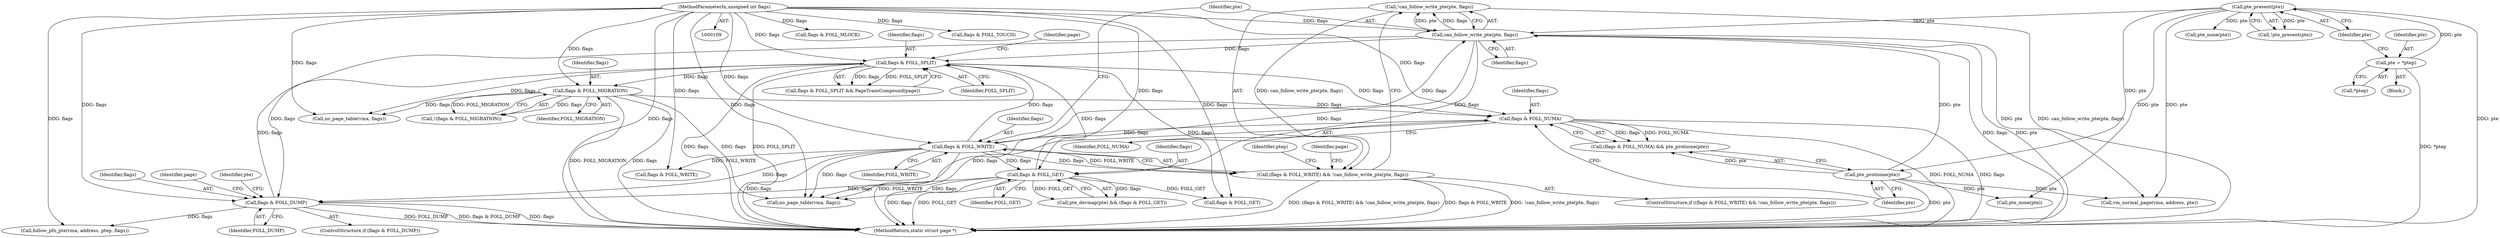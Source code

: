 digraph "0_linux_19be0eaffa3ac7d8eb6784ad9bdbc7d67ed8e619_0@API" {
"1000198" [label="(Call,!can_follow_write_pte(pte, flags))"];
"1000199" [label="(Call,can_follow_write_pte(pte, flags))"];
"1000190" [label="(Call,pte_protnone(pte))"];
"1000153" [label="(Call,pte_present(pte))"];
"1000147" [label="(Call,pte = *ptep)"];
"1000195" [label="(Call,flags & FOLL_WRITE)"];
"1000187" [label="(Call,flags & FOLL_NUMA)"];
"1000282" [label="(Call,flags & FOLL_SPLIT)"];
"1000221" [label="(Call,flags & FOLL_GET)"];
"1000113" [label="(MethodParameterIn,unsigned int flags)"];
"1000246" [label="(Call,flags & FOLL_DUMP)"];
"1000160" [label="(Call,flags & FOLL_MIGRATION)"];
"1000194" [label="(Call,(flags & FOLL_WRITE) && !can_follow_write_pte(pte, flags))"];
"1000197" [label="(Identifier,FOLL_WRITE)"];
"1000348" [label="(Call,flags & FOLL_MLOCK)"];
"1000188" [label="(Identifier,flags)"];
"1000326" [label="(Call,flags & FOLL_TOUCH)"];
"1000198" [label="(Call,!can_follow_write_pte(pte, flags))"];
"1000196" [label="(Identifier,flags)"];
"1000247" [label="(Identifier,flags)"];
"1000221" [label="(Call,flags & FOLL_GET)"];
"1000246" [label="(Call,flags & FOLL_DUMP)"];
"1000281" [label="(Call,flags & FOLL_SPLIT && PageTransCompound(page))"];
"1000311" [label="(Call,flags & FOLL_GET)"];
"1000186" [label="(Call,(flags & FOLL_NUMA) && pte_protnone(pte))"];
"1000191" [label="(Identifier,pte)"];
"1000223" [label="(Identifier,FOLL_GET)"];
"1000194" [label="(Call,(flags & FOLL_WRITE) && !can_follow_write_pte(pte, flags))"];
"1000386" [label="(Call,pte_none(pte))"];
"1000270" [label="(Call,follow_pfn_pte(vma, address, ptep, flags))"];
"1000332" [label="(Call,flags & FOLL_WRITE)"];
"1000222" [label="(Identifier,flags)"];
"1000284" [label="(Identifier,FOLL_SPLIT)"];
"1000248" [label="(Identifier,FOLL_DUMP)"];
"1000204" [label="(Identifier,ptep)"];
"1000210" [label="(Call,vm_normal_page(vma, address, pte))"];
"1000165" [label="(Call,pte_none(pte))"];
"1000189" [label="(Identifier,FOLL_NUMA)"];
"1000286" [label="(Identifier,page)"];
"1000113" [label="(MethodParameterIn,unsigned int flags)"];
"1000251" [label="(Identifier,page)"];
"1000190" [label="(Call,pte_protnone(pte))"];
"1000161" [label="(Identifier,flags)"];
"1000136" [label="(Call,no_page_table(vma, flags))"];
"1000148" [label="(Identifier,pte)"];
"1000147" [label="(Call,pte = *ptep)"];
"1000160" [label="(Call,flags & FOLL_MIGRATION)"];
"1000391" [label="(Call,no_page_table(vma, flags))"];
"1000200" [label="(Identifier,pte)"];
"1000245" [label="(ControlStructure,if (flags & FOLL_DUMP))"];
"1000153" [label="(Call,pte_present(pte))"];
"1000159" [label="(Call,!(flags & FOLL_MIGRATION))"];
"1000187" [label="(Call,flags & FOLL_NUMA)"];
"1000162" [label="(Identifier,FOLL_MIGRATION)"];
"1000282" [label="(Call,flags & FOLL_SPLIT)"];
"1000149" [label="(Call,*ptep)"];
"1000195" [label="(Call,flags & FOLL_WRITE)"];
"1000201" [label="(Identifier,flags)"];
"1000154" [label="(Identifier,pte)"];
"1000283" [label="(Identifier,flags)"];
"1000152" [label="(Call,!pte_present(pte))"];
"1000114" [label="(Block,)"];
"1000218" [label="(Call,pte_devmap(pte) && (flags & FOLL_GET))"];
"1000209" [label="(Identifier,page)"];
"1000394" [label="(MethodReturn,static struct page *)"];
"1000259" [label="(Identifier,pte)"];
"1000199" [label="(Call,can_follow_write_pte(pte, flags))"];
"1000193" [label="(ControlStructure,if ((flags & FOLL_WRITE) && !can_follow_write_pte(pte, flags)))"];
"1000198" -> "1000194"  [label="AST: "];
"1000198" -> "1000199"  [label="CFG: "];
"1000199" -> "1000198"  [label="AST: "];
"1000194" -> "1000198"  [label="CFG: "];
"1000198" -> "1000394"  [label="DDG: can_follow_write_pte(pte, flags)"];
"1000198" -> "1000194"  [label="DDG: can_follow_write_pte(pte, flags)"];
"1000199" -> "1000198"  [label="DDG: pte"];
"1000199" -> "1000198"  [label="DDG: flags"];
"1000199" -> "1000201"  [label="CFG: "];
"1000200" -> "1000199"  [label="AST: "];
"1000201" -> "1000199"  [label="AST: "];
"1000199" -> "1000394"  [label="DDG: flags"];
"1000199" -> "1000394"  [label="DDG: pte"];
"1000190" -> "1000199"  [label="DDG: pte"];
"1000153" -> "1000199"  [label="DDG: pte"];
"1000195" -> "1000199"  [label="DDG: flags"];
"1000113" -> "1000199"  [label="DDG: flags"];
"1000199" -> "1000210"  [label="DDG: pte"];
"1000199" -> "1000221"  [label="DDG: flags"];
"1000199" -> "1000246"  [label="DDG: flags"];
"1000199" -> "1000282"  [label="DDG: flags"];
"1000199" -> "1000391"  [label="DDG: flags"];
"1000190" -> "1000186"  [label="AST: "];
"1000190" -> "1000191"  [label="CFG: "];
"1000191" -> "1000190"  [label="AST: "];
"1000186" -> "1000190"  [label="CFG: "];
"1000190" -> "1000394"  [label="DDG: pte"];
"1000190" -> "1000186"  [label="DDG: pte"];
"1000153" -> "1000190"  [label="DDG: pte"];
"1000190" -> "1000210"  [label="DDG: pte"];
"1000190" -> "1000386"  [label="DDG: pte"];
"1000153" -> "1000152"  [label="AST: "];
"1000153" -> "1000154"  [label="CFG: "];
"1000154" -> "1000153"  [label="AST: "];
"1000152" -> "1000153"  [label="CFG: "];
"1000153" -> "1000394"  [label="DDG: pte"];
"1000153" -> "1000152"  [label="DDG: pte"];
"1000147" -> "1000153"  [label="DDG: pte"];
"1000153" -> "1000165"  [label="DDG: pte"];
"1000153" -> "1000210"  [label="DDG: pte"];
"1000153" -> "1000386"  [label="DDG: pte"];
"1000147" -> "1000114"  [label="AST: "];
"1000147" -> "1000149"  [label="CFG: "];
"1000148" -> "1000147"  [label="AST: "];
"1000149" -> "1000147"  [label="AST: "];
"1000154" -> "1000147"  [label="CFG: "];
"1000147" -> "1000394"  [label="DDG: *ptep"];
"1000195" -> "1000194"  [label="AST: "];
"1000195" -> "1000197"  [label="CFG: "];
"1000196" -> "1000195"  [label="AST: "];
"1000197" -> "1000195"  [label="AST: "];
"1000200" -> "1000195"  [label="CFG: "];
"1000194" -> "1000195"  [label="CFG: "];
"1000195" -> "1000394"  [label="DDG: FOLL_WRITE"];
"1000195" -> "1000394"  [label="DDG: flags"];
"1000195" -> "1000194"  [label="DDG: flags"];
"1000195" -> "1000194"  [label="DDG: FOLL_WRITE"];
"1000187" -> "1000195"  [label="DDG: flags"];
"1000113" -> "1000195"  [label="DDG: flags"];
"1000195" -> "1000221"  [label="DDG: flags"];
"1000195" -> "1000246"  [label="DDG: flags"];
"1000195" -> "1000282"  [label="DDG: flags"];
"1000195" -> "1000332"  [label="DDG: FOLL_WRITE"];
"1000195" -> "1000391"  [label="DDG: flags"];
"1000187" -> "1000186"  [label="AST: "];
"1000187" -> "1000189"  [label="CFG: "];
"1000188" -> "1000187"  [label="AST: "];
"1000189" -> "1000187"  [label="AST: "];
"1000191" -> "1000187"  [label="CFG: "];
"1000186" -> "1000187"  [label="CFG: "];
"1000187" -> "1000394"  [label="DDG: flags"];
"1000187" -> "1000394"  [label="DDG: FOLL_NUMA"];
"1000187" -> "1000186"  [label="DDG: flags"];
"1000187" -> "1000186"  [label="DDG: FOLL_NUMA"];
"1000282" -> "1000187"  [label="DDG: flags"];
"1000160" -> "1000187"  [label="DDG: flags"];
"1000113" -> "1000187"  [label="DDG: flags"];
"1000187" -> "1000391"  [label="DDG: flags"];
"1000282" -> "1000281"  [label="AST: "];
"1000282" -> "1000284"  [label="CFG: "];
"1000283" -> "1000282"  [label="AST: "];
"1000284" -> "1000282"  [label="AST: "];
"1000286" -> "1000282"  [label="CFG: "];
"1000281" -> "1000282"  [label="CFG: "];
"1000282" -> "1000394"  [label="DDG: FOLL_SPLIT"];
"1000282" -> "1000394"  [label="DDG: flags"];
"1000282" -> "1000136"  [label="DDG: flags"];
"1000282" -> "1000160"  [label="DDG: flags"];
"1000282" -> "1000281"  [label="DDG: flags"];
"1000282" -> "1000281"  [label="DDG: FOLL_SPLIT"];
"1000221" -> "1000282"  [label="DDG: flags"];
"1000246" -> "1000282"  [label="DDG: flags"];
"1000113" -> "1000282"  [label="DDG: flags"];
"1000282" -> "1000311"  [label="DDG: flags"];
"1000221" -> "1000218"  [label="AST: "];
"1000221" -> "1000223"  [label="CFG: "];
"1000222" -> "1000221"  [label="AST: "];
"1000223" -> "1000221"  [label="AST: "];
"1000218" -> "1000221"  [label="CFG: "];
"1000221" -> "1000394"  [label="DDG: FOLL_GET"];
"1000221" -> "1000394"  [label="DDG: flags"];
"1000221" -> "1000218"  [label="DDG: flags"];
"1000221" -> "1000218"  [label="DDG: FOLL_GET"];
"1000113" -> "1000221"  [label="DDG: flags"];
"1000221" -> "1000246"  [label="DDG: flags"];
"1000221" -> "1000311"  [label="DDG: FOLL_GET"];
"1000221" -> "1000391"  [label="DDG: flags"];
"1000113" -> "1000109"  [label="AST: "];
"1000113" -> "1000394"  [label="DDG: flags"];
"1000113" -> "1000136"  [label="DDG: flags"];
"1000113" -> "1000160"  [label="DDG: flags"];
"1000113" -> "1000246"  [label="DDG: flags"];
"1000113" -> "1000270"  [label="DDG: flags"];
"1000113" -> "1000311"  [label="DDG: flags"];
"1000113" -> "1000326"  [label="DDG: flags"];
"1000113" -> "1000332"  [label="DDG: flags"];
"1000113" -> "1000348"  [label="DDG: flags"];
"1000113" -> "1000391"  [label="DDG: flags"];
"1000246" -> "1000245"  [label="AST: "];
"1000246" -> "1000248"  [label="CFG: "];
"1000247" -> "1000246"  [label="AST: "];
"1000248" -> "1000246"  [label="AST: "];
"1000251" -> "1000246"  [label="CFG: "];
"1000259" -> "1000246"  [label="CFG: "];
"1000246" -> "1000394"  [label="DDG: FOLL_DUMP"];
"1000246" -> "1000394"  [label="DDG: flags & FOLL_DUMP"];
"1000246" -> "1000394"  [label="DDG: flags"];
"1000246" -> "1000270"  [label="DDG: flags"];
"1000160" -> "1000159"  [label="AST: "];
"1000160" -> "1000162"  [label="CFG: "];
"1000161" -> "1000160"  [label="AST: "];
"1000162" -> "1000160"  [label="AST: "];
"1000159" -> "1000160"  [label="CFG: "];
"1000160" -> "1000394"  [label="DDG: FOLL_MIGRATION"];
"1000160" -> "1000394"  [label="DDG: flags"];
"1000160" -> "1000136"  [label="DDG: flags"];
"1000160" -> "1000159"  [label="DDG: flags"];
"1000160" -> "1000159"  [label="DDG: FOLL_MIGRATION"];
"1000160" -> "1000391"  [label="DDG: flags"];
"1000194" -> "1000193"  [label="AST: "];
"1000204" -> "1000194"  [label="CFG: "];
"1000209" -> "1000194"  [label="CFG: "];
"1000194" -> "1000394"  [label="DDG: (flags & FOLL_WRITE) && !can_follow_write_pte(pte, flags)"];
"1000194" -> "1000394"  [label="DDG: flags & FOLL_WRITE"];
"1000194" -> "1000394"  [label="DDG: !can_follow_write_pte(pte, flags)"];
}
